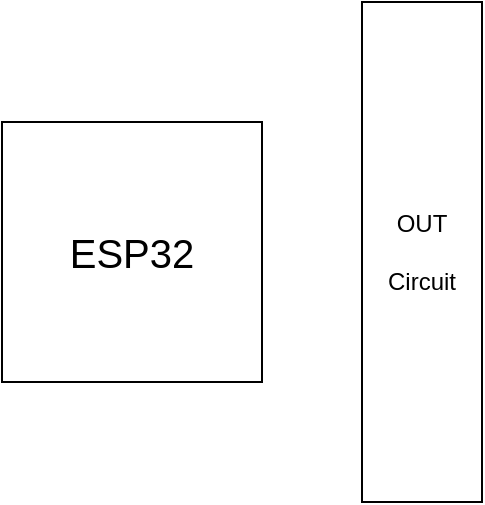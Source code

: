 <mxfile version="14.1.1" type="github">
  <diagram id="56Go-gq-7w3DxhV44uWK" name="Page-1">
    <mxGraphModel dx="782" dy="707" grid="1" gridSize="10" guides="1" tooltips="1" connect="1" arrows="1" fold="1" page="1" pageScale="1" pageWidth="850" pageHeight="1100" math="0" shadow="0">
      <root>
        <mxCell id="0" />
        <mxCell id="1" parent="0" />
        <mxCell id="k7p3xYgrQuZx1QTl7_Ga-2" value="&lt;font style=&quot;font-size: 20px&quot;&gt;ESP32&lt;/font&gt;" style="whiteSpace=wrap;html=1;aspect=fixed;" vertex="1" parent="1">
          <mxGeometry x="330" y="220" width="130" height="130" as="geometry" />
        </mxCell>
        <mxCell id="k7p3xYgrQuZx1QTl7_Ga-3" value="&lt;div&gt;OUT&lt;/div&gt;&lt;div&gt;&lt;br&gt;&lt;/div&gt;Circuit" style="rounded=0;whiteSpace=wrap;html=1;" vertex="1" parent="1">
          <mxGeometry x="510" y="160" width="60" height="250" as="geometry" />
        </mxCell>
      </root>
    </mxGraphModel>
  </diagram>
</mxfile>

